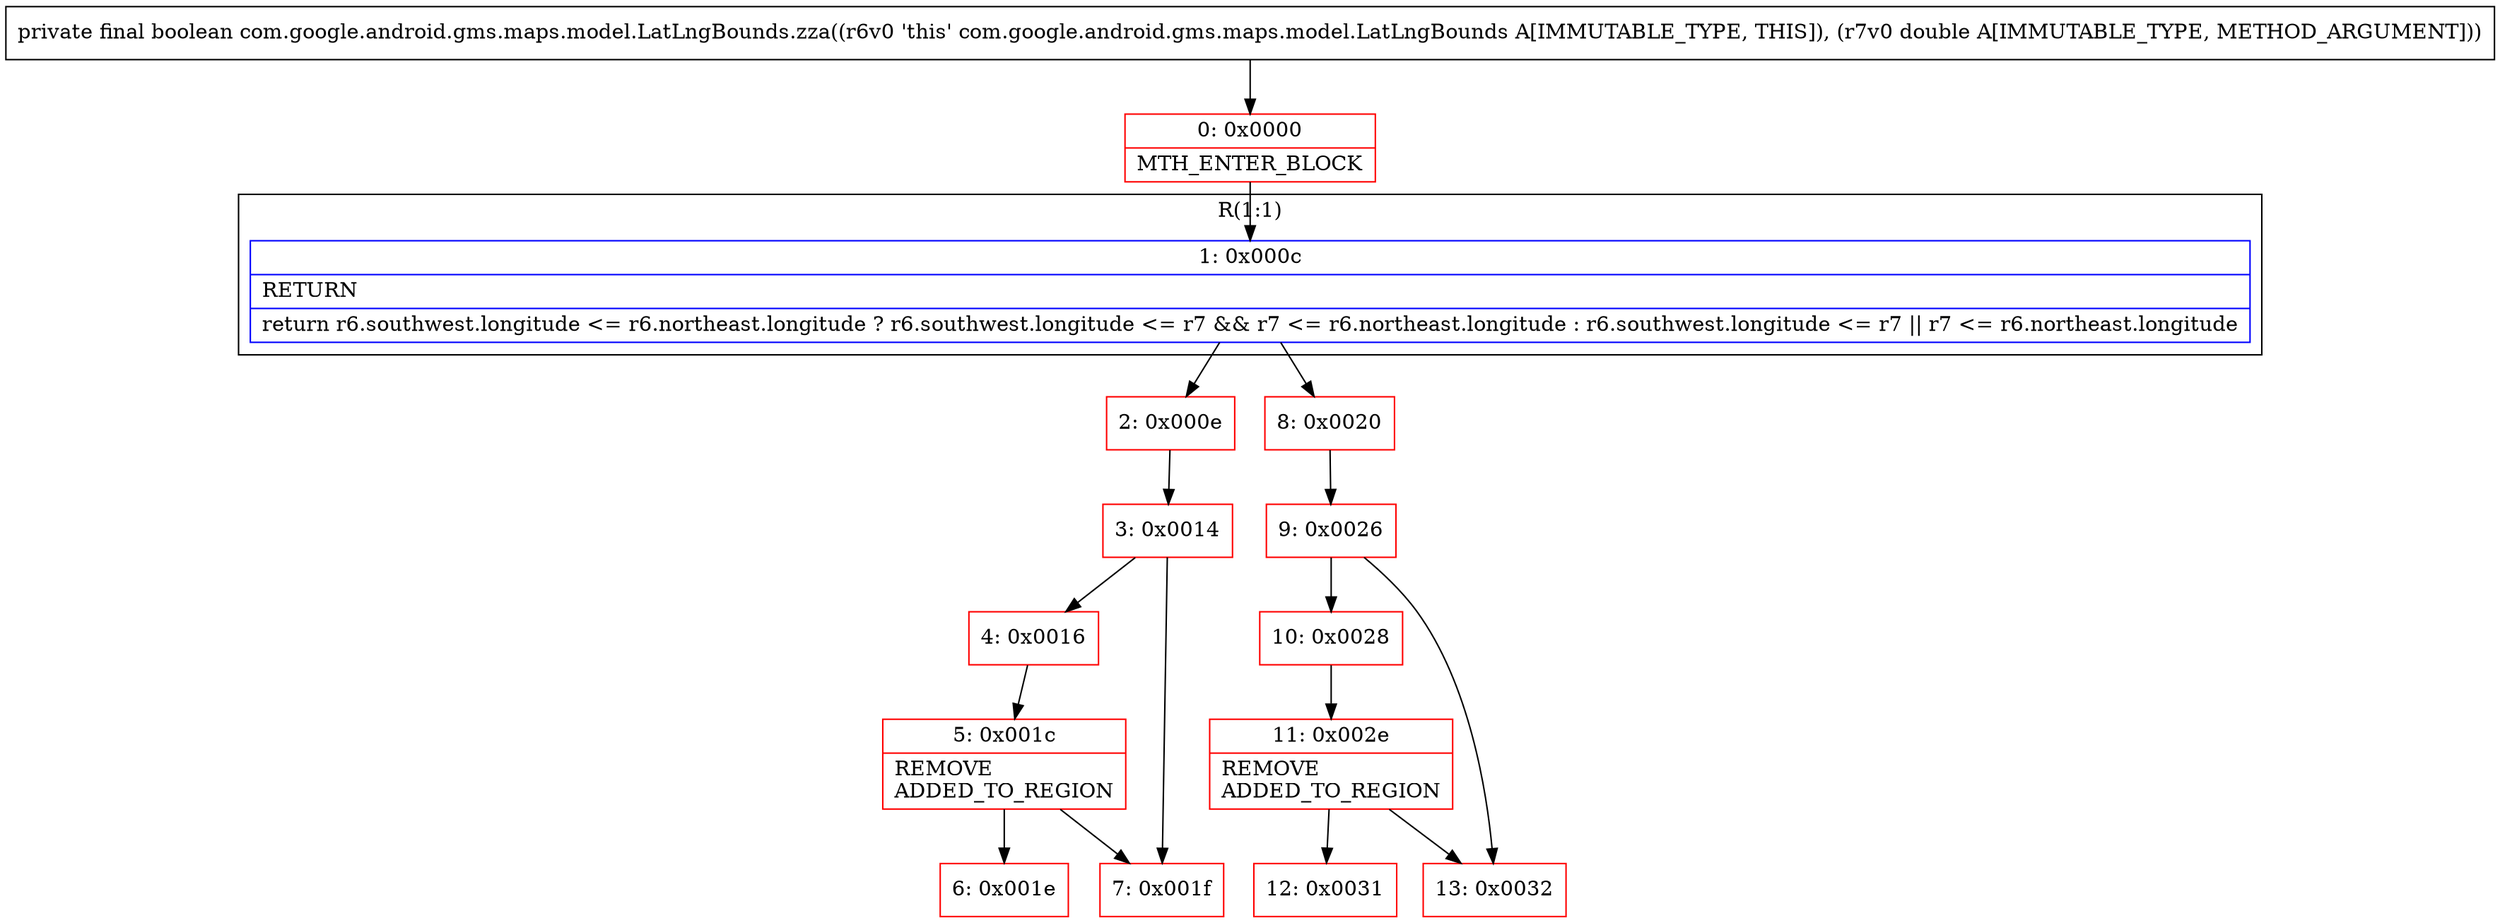 digraph "CFG forcom.google.android.gms.maps.model.LatLngBounds.zza(D)Z" {
subgraph cluster_Region_1623173116 {
label = "R(1:1)";
node [shape=record,color=blue];
Node_1 [shape=record,label="{1\:\ 0x000c|RETURN\l|return r6.southwest.longitude \<= r6.northeast.longitude ? r6.southwest.longitude \<= r7 && r7 \<= r6.northeast.longitude : r6.southwest.longitude \<= r7 \|\| r7 \<= r6.northeast.longitude\l}"];
}
Node_0 [shape=record,color=red,label="{0\:\ 0x0000|MTH_ENTER_BLOCK\l}"];
Node_2 [shape=record,color=red,label="{2\:\ 0x000e}"];
Node_3 [shape=record,color=red,label="{3\:\ 0x0014}"];
Node_4 [shape=record,color=red,label="{4\:\ 0x0016}"];
Node_5 [shape=record,color=red,label="{5\:\ 0x001c|REMOVE\lADDED_TO_REGION\l}"];
Node_6 [shape=record,color=red,label="{6\:\ 0x001e}"];
Node_7 [shape=record,color=red,label="{7\:\ 0x001f}"];
Node_8 [shape=record,color=red,label="{8\:\ 0x0020}"];
Node_9 [shape=record,color=red,label="{9\:\ 0x0026}"];
Node_10 [shape=record,color=red,label="{10\:\ 0x0028}"];
Node_11 [shape=record,color=red,label="{11\:\ 0x002e|REMOVE\lADDED_TO_REGION\l}"];
Node_12 [shape=record,color=red,label="{12\:\ 0x0031}"];
Node_13 [shape=record,color=red,label="{13\:\ 0x0032}"];
MethodNode[shape=record,label="{private final boolean com.google.android.gms.maps.model.LatLngBounds.zza((r6v0 'this' com.google.android.gms.maps.model.LatLngBounds A[IMMUTABLE_TYPE, THIS]), (r7v0 double A[IMMUTABLE_TYPE, METHOD_ARGUMENT])) }"];
MethodNode -> Node_0;
Node_1 -> Node_2;
Node_1 -> Node_8;
Node_0 -> Node_1;
Node_2 -> Node_3;
Node_3 -> Node_4;
Node_3 -> Node_7;
Node_4 -> Node_5;
Node_5 -> Node_6;
Node_5 -> Node_7;
Node_8 -> Node_9;
Node_9 -> Node_10;
Node_9 -> Node_13;
Node_10 -> Node_11;
Node_11 -> Node_12;
Node_11 -> Node_13;
}

